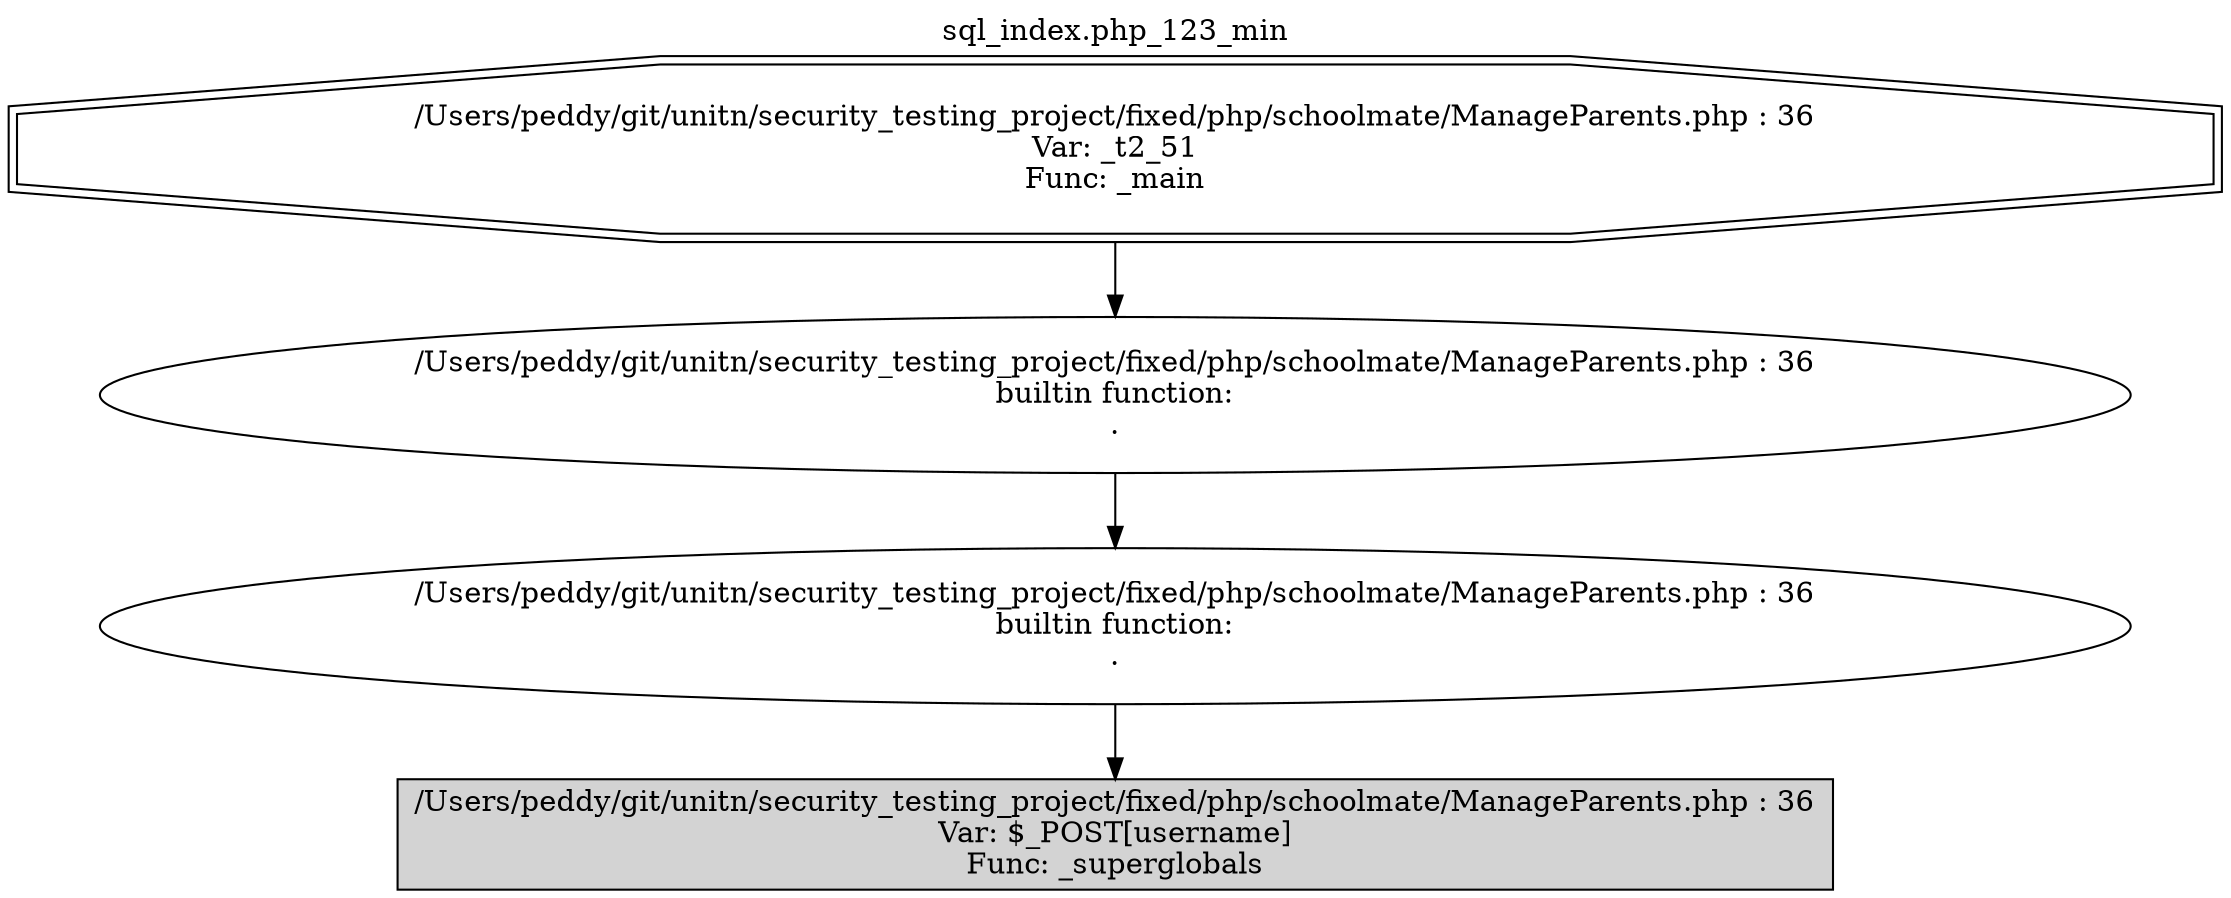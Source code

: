 digraph cfg {
  label="sql_index.php_123_min";
  labelloc=t;
  n1 [shape=doubleoctagon, label="/Users/peddy/git/unitn/security_testing_project/fixed/php/schoolmate/ManageParents.php : 36\nVar: _t2_51\nFunc: _main\n"];
  n2 [shape=ellipse, label="/Users/peddy/git/unitn/security_testing_project/fixed/php/schoolmate/ManageParents.php : 36\nbuiltin function:\n.\n"];
  n3 [shape=ellipse, label="/Users/peddy/git/unitn/security_testing_project/fixed/php/schoolmate/ManageParents.php : 36\nbuiltin function:\n.\n"];
  n4 [shape=box, label="/Users/peddy/git/unitn/security_testing_project/fixed/php/schoolmate/ManageParents.php : 36\nVar: $_POST[username]\nFunc: _superglobals\n",style=filled];
  n1 -> n2;
  n2 -> n3;
  n3 -> n4;
}
